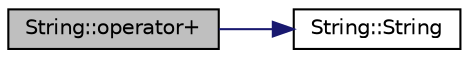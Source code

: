 digraph "String::operator+"
{
 // INTERACTIVE_SVG=YES
 // LATEX_PDF_SIZE
  edge [fontname="Helvetica",fontsize="10",labelfontname="Helvetica",labelfontsize="10"];
  node [fontname="Helvetica",fontsize="10",shape=record];
  rankdir="LR";
  Node1 [label="String::operator+",height=0.2,width=0.4,color="black", fillcolor="grey75", style="filled", fontcolor="black",tooltip="Adding a char to the String (returns constant)"];
  Node1 -> Node2 [color="midnightblue",fontsize="10",style="solid"];
  Node2 [label="String::String",height=0.2,width=0.4,color="black", fillcolor="white", style="filled",URL="$class_string.html#ab3670848acd0e55af89fef90eb999515",tooltip="Copy Constructor."];
}
